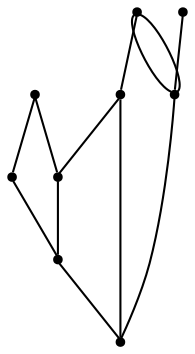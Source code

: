 graph {
  node [shape=point,comment="{\"directed\":false,\"doi\":\"10.1007/3-540-37623-2_10\",\"figure\":\"3\"}"]

  v0 [pos="1190.5271970390443,1043.1110240794997"]
  v1 [pos="1190.5271970390443,968.1110240794997"]
  v2 [pos="1190.5271970390443,1193.1112783926508"]
  v3 [pos="1190.5271970390443,1118.1112783926508"]
  v4 [pos="1040.5132759253552,968.1110240794997"]
  v5 [pos="1115.5202364821998,1043.1110240794997"]
  v6 [pos="1115.5202364821998,1118.1112783926508"]
  v7 [pos="1040.5132759253552,1193.1112783926508"]
  v8 [pos="543.3420856236858,1137.1112682201247"]

  v0 -- v1 [id="-1",pos="1190.5271970390443,1043.1110240794997 1190.5271970390443,968.1110240794997 1190.5271970390443,968.1110240794997 1190.5271970390443,968.1110240794997"]
  v7 -- v2 [id="-3",pos="1040.5132759253552,1193.1112783926508 1190.5271970390443,1193.1112783926508 1190.5271970390443,1193.1112783926508 1190.5271970390443,1193.1112783926508"]
  v8 -- v4 [id="-5",pos="543.3420856236858,1137.1112682201247 496.46273527565796,949.6112682201247 496.46273527565796,949.6112682201247 496.46273527565796,949.6112682201247 1040.5132759253552,968.1110240794997 1040.5132759253552,968.1110240794997 1040.5132759253552,968.1110240794997"]
  v4 -- v1 [id="-24",pos="1040.5132759253552,968.1110240794997 1190.5271970390443,968.1110240794997 1190.5271970390443,968.1110240794997 1190.5271970390443,968.1110240794997"]
  v2 -- v3 [id="-41",pos="1190.5271970390443,1193.1112783926508 1190.5271970390443,1118.1112783926508 1190.5271970390443,1118.1112783926508 1190.5271970390443,1118.1112783926508"]
  v3 -- v0 [id="-43",pos="1190.5271970390443,1118.1112783926508 1190.5271970390443,1043.1110240794997 1190.5271970390443,1043.1110240794997 1190.5271970390443,1043.1110240794997"]
  v7 -- v4 [id="-48",pos="1040.5132759253552,1193.1112783926508 927.7526948933257,1193.3612682201247 927.7526948933257,1193.3612682201247 927.7526948933257,1193.3612682201247 927.7526948933257,968.3612682201247 927.7526948933257,968.3612682201247 927.7526948933257,968.3612682201247 1040.5132759253552,968.1110240794997 1040.5132759253552,968.1110240794997 1040.5132759253552,968.1110240794997"]
  v2 -- v1 [id="-51",pos="1190.5271970390443,1193.1112783926508 1302.7874976775486,1193.3612682201247 1302.7874976775486,1193.3612682201247 1302.7874976775486,1193.3612682201247 1302.7874976775486,968.3612682201247 1302.7874976775486,968.3612682201247 1302.7874976775486,968.3612682201247 1190.5271970390443,968.1110240794997 1190.5271970390443,968.1110240794997 1190.5271970390443,968.1110240794997"]
  v6 -- v3 [id="-54",pos="1115.5202364821998,1118.1112783926508 1190.5271970390443,1118.1112783926508 1190.5271970390443,1118.1112783926508 1190.5271970390443,1118.1112783926508"]
  v5 -- v0 [id="-55",pos="1115.5202364821998,1043.1110240794997 1190.5271970390443,1043.1110240794997 1190.5271970390443,1043.1110240794997 1190.5271970390443,1043.1110240794997"]
  v7 -- v4 [id="-66",pos="1040.5132759253552,1193.1112783926508 1040.5132759253552,968.1110240794997 1040.5132759253552,968.1110240794997 1040.5132759253552,968.1110240794997"]
  v6 -- v5 [id="-68",pos="1115.5202364821998,1118.1112783926508 1115.5202364821998,1043.1110240794997 1115.5202364821998,1043.1110240794997 1115.5202364821998,1043.1110240794997"]
}